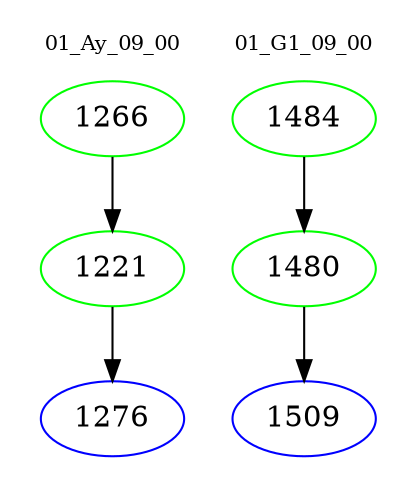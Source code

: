digraph{
subgraph cluster_0 {
color = white
label = "01_Ay_09_00";
fontsize=10;
T0_1266 [label="1266", color="green"]
T0_1266 -> T0_1221 [color="black"]
T0_1221 [label="1221", color="green"]
T0_1221 -> T0_1276 [color="black"]
T0_1276 [label="1276", color="blue"]
}
subgraph cluster_1 {
color = white
label = "01_G1_09_00";
fontsize=10;
T1_1484 [label="1484", color="green"]
T1_1484 -> T1_1480 [color="black"]
T1_1480 [label="1480", color="green"]
T1_1480 -> T1_1509 [color="black"]
T1_1509 [label="1509", color="blue"]
}
}
